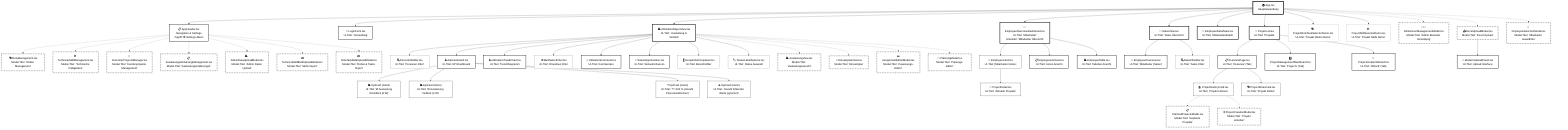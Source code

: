 graph TD
    %% ROOT LEVEL
    App["🏠 App.tsx<br/>Hauptanwendung"]
    
    %% MAIN NAVIGATION
    App --> AppHeader["📋 AppHeader.tsx<br/>Navigation & Settings<br/>Zugriff: ⚙️ Settings-Menü"]
    App --> LoginForm["🔐 LoginForm.tsx<br/>UI-Titel: 'Anmeldung'"]
    
    %% MAIN VIEWS
    App --> UtilizationView["📊 UtilizationReportView.tsx<br/>UI-Titel: 'Auslastung & Vorblick'"]
    App --> EmployeeOverview["👥 EmployeeOverviewDashboard.tsx<br/>UI-Titel: 'Mitarbeiter'<br/>Untertitel: 'Mitarbeiter Übersicht'"]
    App --> SalesView["💼 SalesView.tsx<br/>UI-Titel: 'Sales Übersicht'"]
    App --> EmployeeDetail["👤 EmployeeDetailView.tsx<br/>UI-Titel: 'Mitarbeiterdetails'"]
    App --> ProjectsArea["🚀 Projects Area<br/>UI-Titel: 'Projekte'"]
    
    %% DEMO COMPONENTS
    App --> ProjectRoleDemo["🎭 ProjectRoleTaskSelectorDemo.tsx<br/>UI-Titel: 'Projekt Rollen Demo'"]
    App --> ProjectSkillDemo["🛠️ ProjectSkillSelectorDemo.tsx<br/>UI-Titel: 'Projekt Skills Demo'"]
    
    %% UTILIZATION COMPONENTS
    UtilizationView --> PersonFilter["🔍 PersonFilterBar.tsx<br/>UI-Titel: 'Personen Filter'"]
    UtilizationView --> KpiGrid["📈 KpiCardsGrid.tsx<br/>UI-Titel: KPI Dashboard"]
    UtilizationView --> TrendChart["📉 UtilizationTrendChart.tsx<br/>UI-Titel: Trend Diagramm"]
    UtilizationView --> MultiFilter["⚙️ MultiSelectFilter.tsx<br/>UI-Titel: Dropdown Filter"]
    UtilizationView --> UtilComment["💬 UtilizationComment.tsx<br/>UI-Titel: Kommentare"]
    UtilizationView --> SalesOpp["🎯 SalesOpportunities.tsx<br/>UI-Titel: Verkaufschancen"]
    UtilizationView --> ScopeFilter["🎚️ ScopeFilterDropdown.tsx<br/>UI-Titel: Bereichsfilter"]
    UtilizationView --> StatusSelector["🏷️ StatusLabelSelector.tsx<br/>UI-Titel: Status Auswahl"]
    
    %% KPI CARDS
    KpiGrid --> KpiCard1["📊 KpiCard (intern)<br/>UI-Titel: 'Ø Auslastung Rückblick (8 W)'"]
    KpiGrid --> KpiCard2["📊 KpiCard (intern)<br/>UI-Titel: 'Ø Auslastung Vorblick (4 W)'"]
    KpiGrid --> KpiCard3["⭐ KpiCard (intern)<br/>UI-Titel: '⭐ >100 % (Anzahl Personen/Wochen)'"]
    KpiGrid --> KpiCard4["⚠️ KpiCard (intern)<br/>UI-Titel: 'Anzahl fehlender Werte (ignoriert)'"]
    
    %% EMPLOYEE COMPONENTS
    EmployeeOverview --> EmployeeCard["👤 EmployeeCard.tsx<br/>UI-Titel: [Mitarbeiter Name]"]
    EmployeeOverview --> EmployeeList["📋 EmployeeListView.tsx<br/>UI-Titel: Listen Ansicht"]
    EmployeeOverview --> EmployeeTable["📊 EmployeeTable.tsx<br/>UI-Titel: Tabellen Ansicht"]
    EmployeeCard --> ProjectDetail["📁 ProjectDetail.tsx<br/>UI-Titel: 'Aktuelle Projekte'"]
    
    %% SALES COMPONENTS
    SalesView --> EmployeeOverviewSales["👥 EmployeeOverview.tsx<br/>UI-Titel: 'Mitarbeiter (Sales)'"]
    SalesView --> SalesFilterBar["🔍 SalesFilterBar.tsx<br/>UI-Titel: 'Sales Filter'"]
    
    %% PROJECTS COMPONENTS
    ProjectsArea --> OverviewPage["📋 OverviewPage.tsx<br/>UI-Titel: 'Overview' (Tab)"]
    ProjectsArea --> ProjectDashboard["🎛️ ProjectManagementDashboard.tsx<br/>UI-Titel: 'Projects' (Tab)"]
    ProjectsArea --> ProjectWizard["🧙 ProjectCreationWizard.tsx<br/>UI-Titel: 'Wizard' (Tab)"]
    
    OverviewPage --> ProjectHistoryCard["📚 ProjectHistoryCard.tsx<br/>UI-Titel: 'Projekt Historie'"]
    OverviewPage --> ProjectRolesCard["🎭 ProjectRolesCard.tsx<br/>UI-Titel: 'Projekt Rollen'"]
    
    %% UTILIZATION MODALS
    UtilizationView -.-> AuslastungView["📊 AuslastungView.tsx<br/>Modal-Titel: 'Auslastungsansicht'"]
    UtilizationView -.-> EinsatzplanView["📅 EinsatzplanView.tsx<br/>Modal-Titel: 'Einsatzplan'"]
    UtilizationView -.-> AssignmentModal["✏️ AssignmentEditorModal.tsx<br/>Modal-Titel: 'Zuweisungs-Editor'"]
    UtilizationView -.-> PlanningModal["📝 PlanningModal.tsx<br/>Modal-Titel: 'Planungs-Editor'"]
    
    %% APP-LEVEL MODALS
    App -.-> AdminUserModal["👨‍💼 AdminUserManagementModal.tsx<br/>Modal-Titel: 'Admin Benutzer Verwaltung'"]
    App -.-> ExcelUploadModal["📤 ExcelUploadModal.tsx<br/>Modal-Titel: 'Excel Upload'"]
    App -.-> EmployeeSelectionModal["👥 EmployeeSelectionModal.tsx<br/>Modal-Titel: 'Mitarbeiter auswählen'"]
    
    ExcelUploadModal --> ModernUploadPanel["📁 ModernUploadPanel.tsx<br/>UI-Titel: Upload Interface"]
    
    %% PROJECT MODALS
    ProjectHistoryCard -.-> PlannedProjectsModal["📋 PlannedProjectsModal.tsx<br/>Modal-Titel: 'Geplante Projekte'"]
    ProjectHistoryCard -.-> ProjectCreationModal["➕ ProjectCreationModal.tsx<br/>Modal-Titel: 'Projekt erstellen'"]
    
    %% MANAGEMENT MODALS
    AppHeader -.-> RoleManagement["🎭 RoleManagement.tsx<br/>Modal-Titel: 'Rollen Management'"]
    AppHeader -.-> TechnicalSkillMgmt["🛠️ TechnicalSkillManagement.tsx<br/>Modal-Titel: 'Technische Fähigkeiten'"]
    AppHeader -.-> CustomerProjectsMgmt["🏢 CustomerProjectsManager.tsx<br/>Modal-Titel: 'Kundenprojekte Management'"]
    AppHeader -.-> AuslastungserklaerungMgmt["📋 AuslastungserklaerungManagement.tsx<br/>Modal-Titel: 'Auslastungserklärungen'"]
    AppHeader -.-> AdminDataUpload["📊 AdminDataUploadModal.tsx<br/>Modal-Titel: 'Admin Daten Upload'"]
    
    %% IMPORT MODALS
    AppHeader -.-> TechnicalSkillImport["📥 TechnicalSkillBulkUploadModal.tsx<br/>Modal-Titel: 'Skills Import'"]
    AppHeader -.-> RoleTaskImport["📥 RoleTaskBulkUploadModal.tsx<br/>Modal-Titel: 'Rollen & Tasks Import'"]
    
    %% STYLING - Weißer Hintergrund, schwarze Schrift
    classDef default fill:#ffffff,stroke:#000000,stroke-width:2px,color:#000000
    classDef root fill:#ffffff,stroke:#000000,stroke-width:4px,color:#000000
    classDef mainView fill:#ffffff,stroke:#000000,stroke-width:3px,color:#000000
    classDef modal fill:#ffffff,stroke:#000000,stroke-width:2px,stroke-dasharray: 5 5,color:#000000
    classDef card fill:#ffffff,stroke:#000000,stroke-width:1px,color:#000000
    classDef filter fill:#ffffff,stroke:#666666,stroke-width:1px,color:#000000
    classDef demo fill:#ffffff,stroke:#999999,stroke-width:1px,color:#000000
    
    class App root
    class UtilizationView,EmployeeOverview,SalesView,EmployeeDetail,ProjectsArea mainView
    class AuslastungView,EinsatzplanView,AssignmentModal,PlanningModal,AdminUserModal,ExcelUploadModal,EmployeeSelectionModal,RoleManagement,TechnicalSkillMgmt,CustomerProjectsMgmt,AuslastungserklaerungMgmt,AdminDataUpload,TechnicalSkillImport,RoleTaskImport,PlannedProjectsModal,ProjectCreationModal modal
    class EmployeeCard,ProjectDetail,KpiCard1,KpiCard2,KpiCard3,KpiCard4,ProjectHistoryCard,ProjectRolesCard card
    class PersonFilter,MultiFilter,ScopeFilter,StatusSelector,SalesFilterBar filter
    class ProjectRoleDemo,ProjectSkillDemo demo